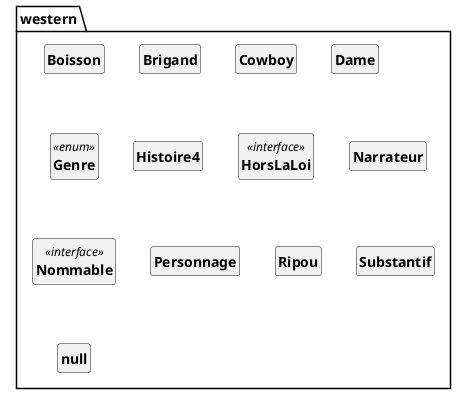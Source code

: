 @startuml
'https://plantuml.com/class-diagram
skinparam style strictuml
skinparam classAttributeIconSize 0
skinparam classFontStyle Bold

hide empty members


package western{

class Boisson{

}
class Brigand{

}
class Cowboy{

}
class Dame{

}
class Genre <<enum>>{

}
class Histoire4{

}
class HorsLaLoi <<interface>>{

}
class Narrateur{

}
class Nommable <<interface>>{

}
class Personnage{

}
class Ripou{

}
class Substantif{

}
class null{

}
class null{

}
@enduml